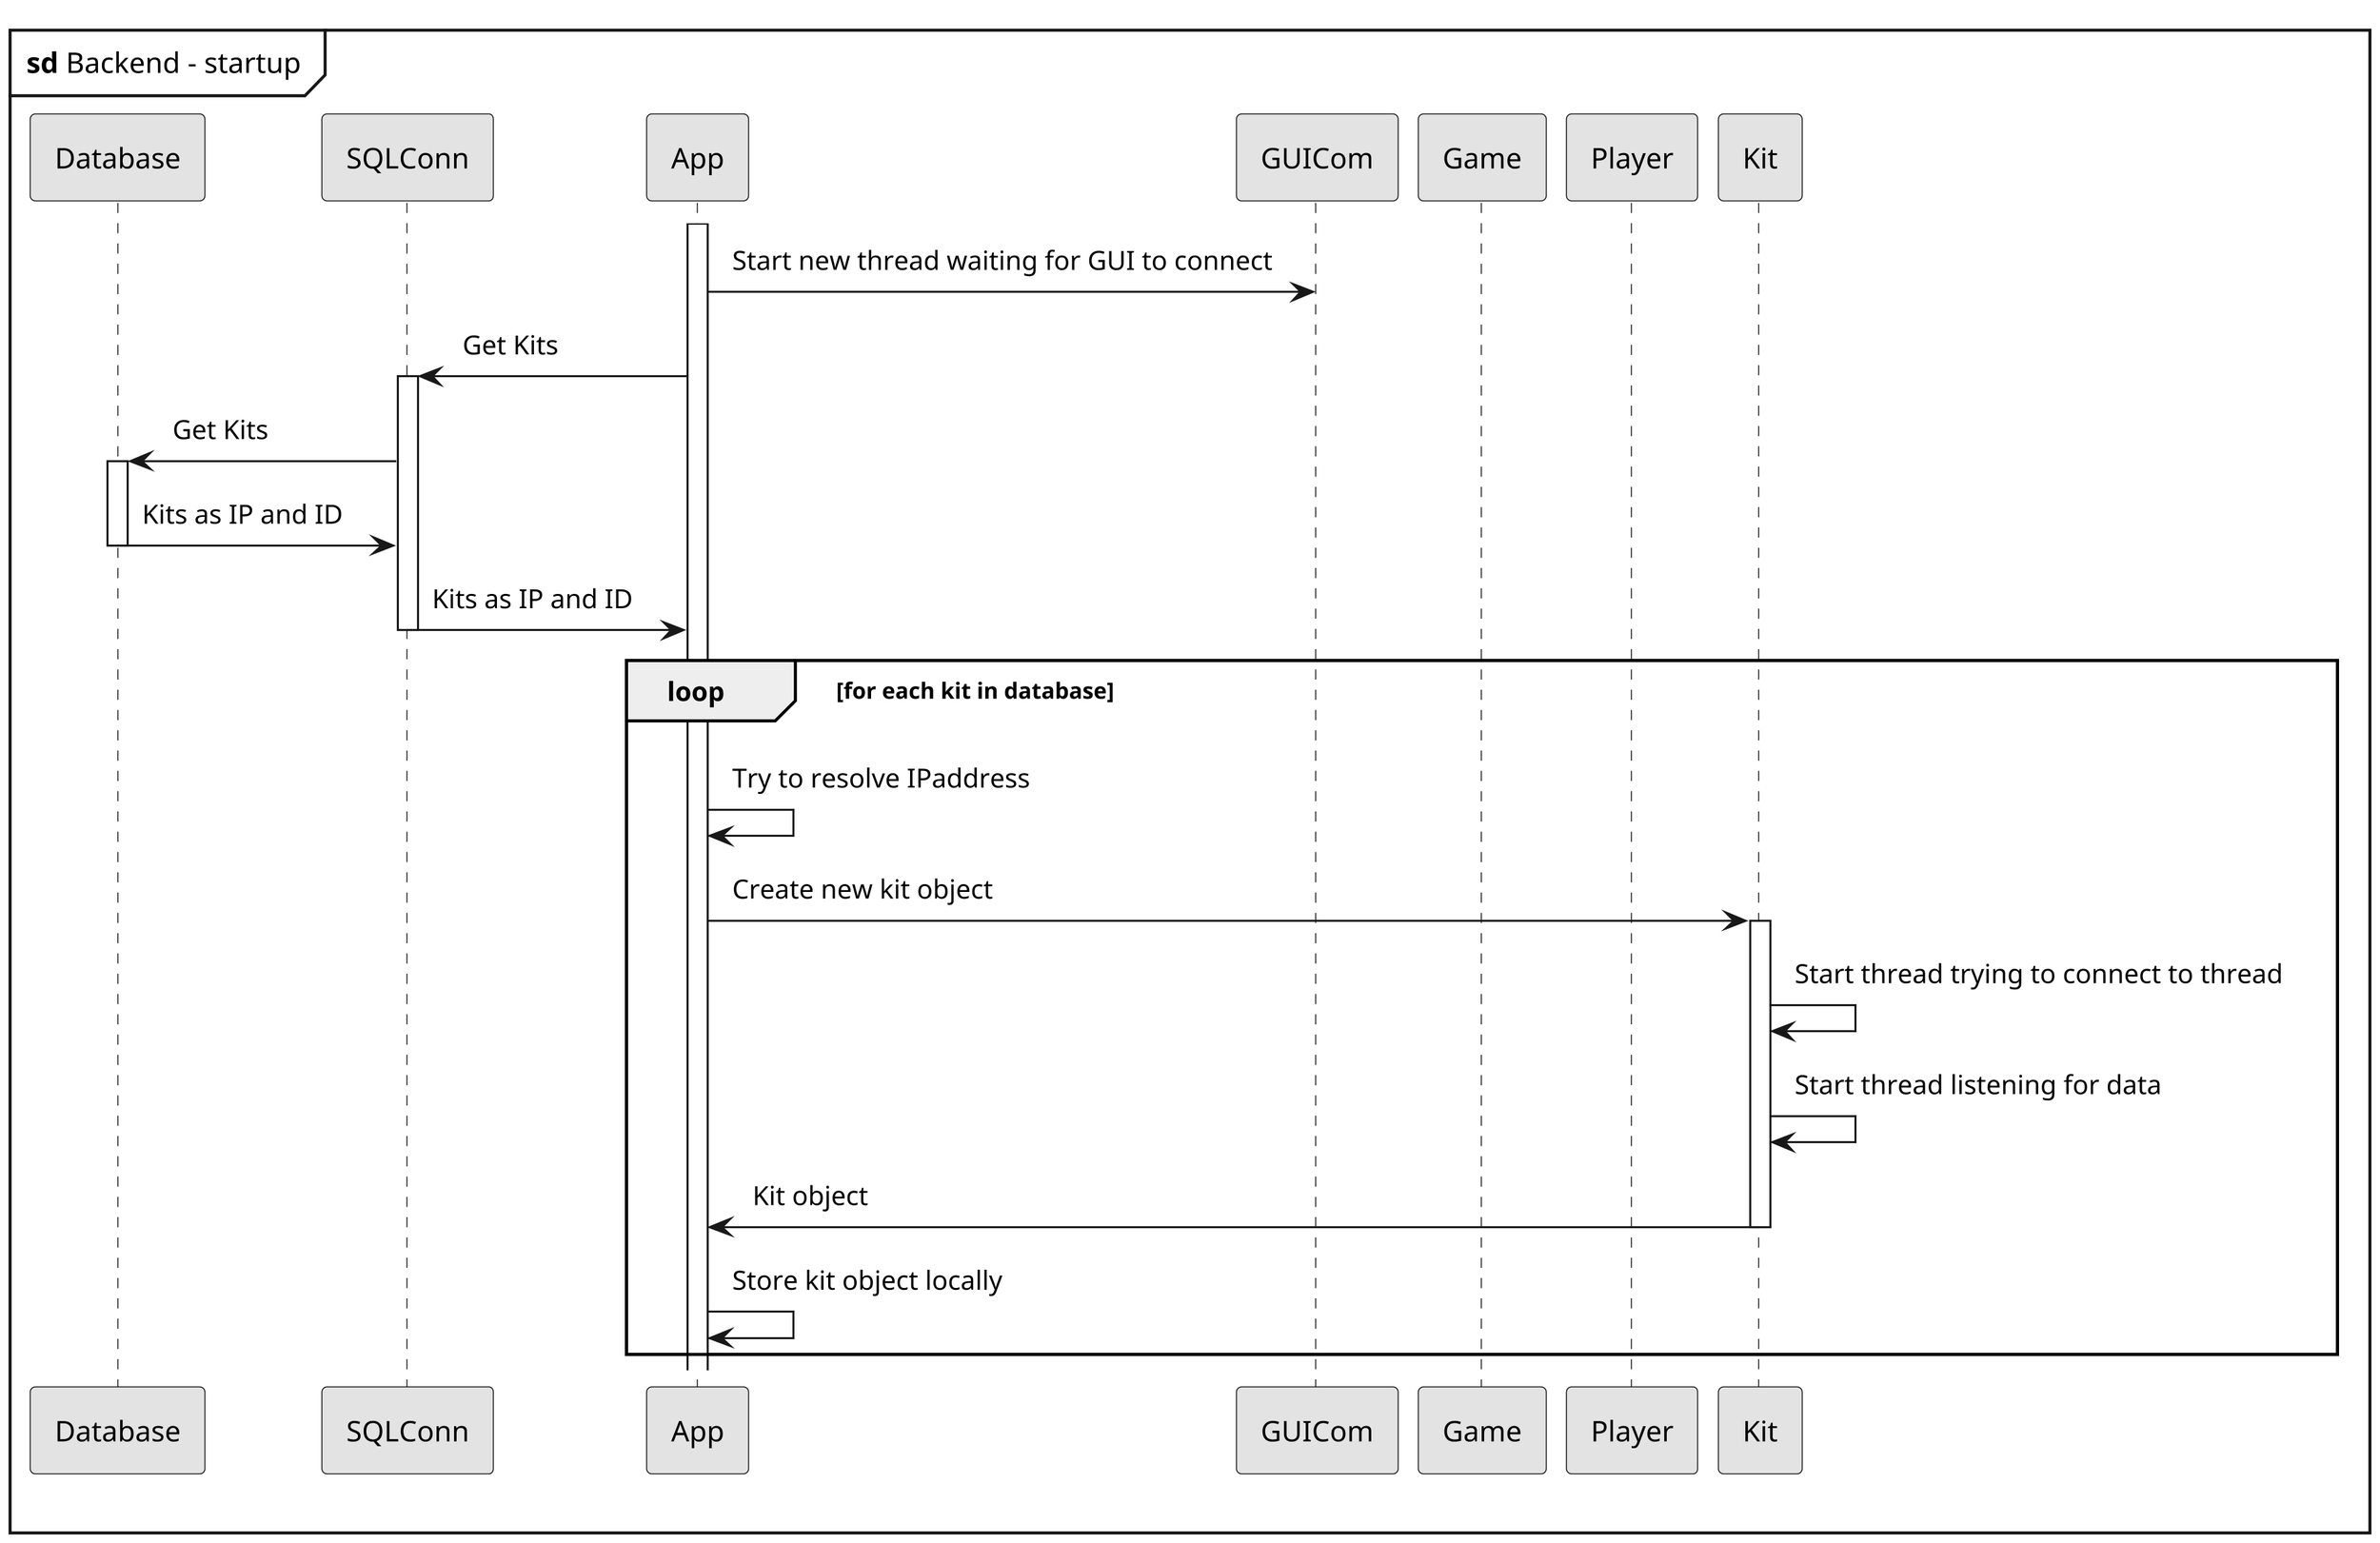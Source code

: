 @startuml backend_playershot_sd

skinparam {
    monochrome true
    dpi 300
    padding 5
    packageStyle rectangle
    packageStyle frame
    shadowing false
}

mainframe **sd** Backend - startup

    participant Database
    participant SQLConn
    participant App
    participant GUICom
    participant Game
    participant Player
    participant Kit

    activate App
    App -> GUICom: Start new thread waiting for GUI to connect
    App -> SQLConn++: Get Kits
    SQLConn -> Database++: Get Kits
    Database -> SQLConn: Kits as IP and ID
    deactivate Database
    SQLConn -> App: Kits as IP and ID
    deactivate SQLConn
    loop for each kit in database
    App -> App: Try to resolve IPaddress
    App -> Kit++: Create new kit object
    Kit -> Kit: Start thread trying to connect to thread
    Kit -> Kit: Start thread listening for data
    Kit -> App: Kit object
    deactivate Kit
    App -> App: Store kit object locally
    end





@enduml
